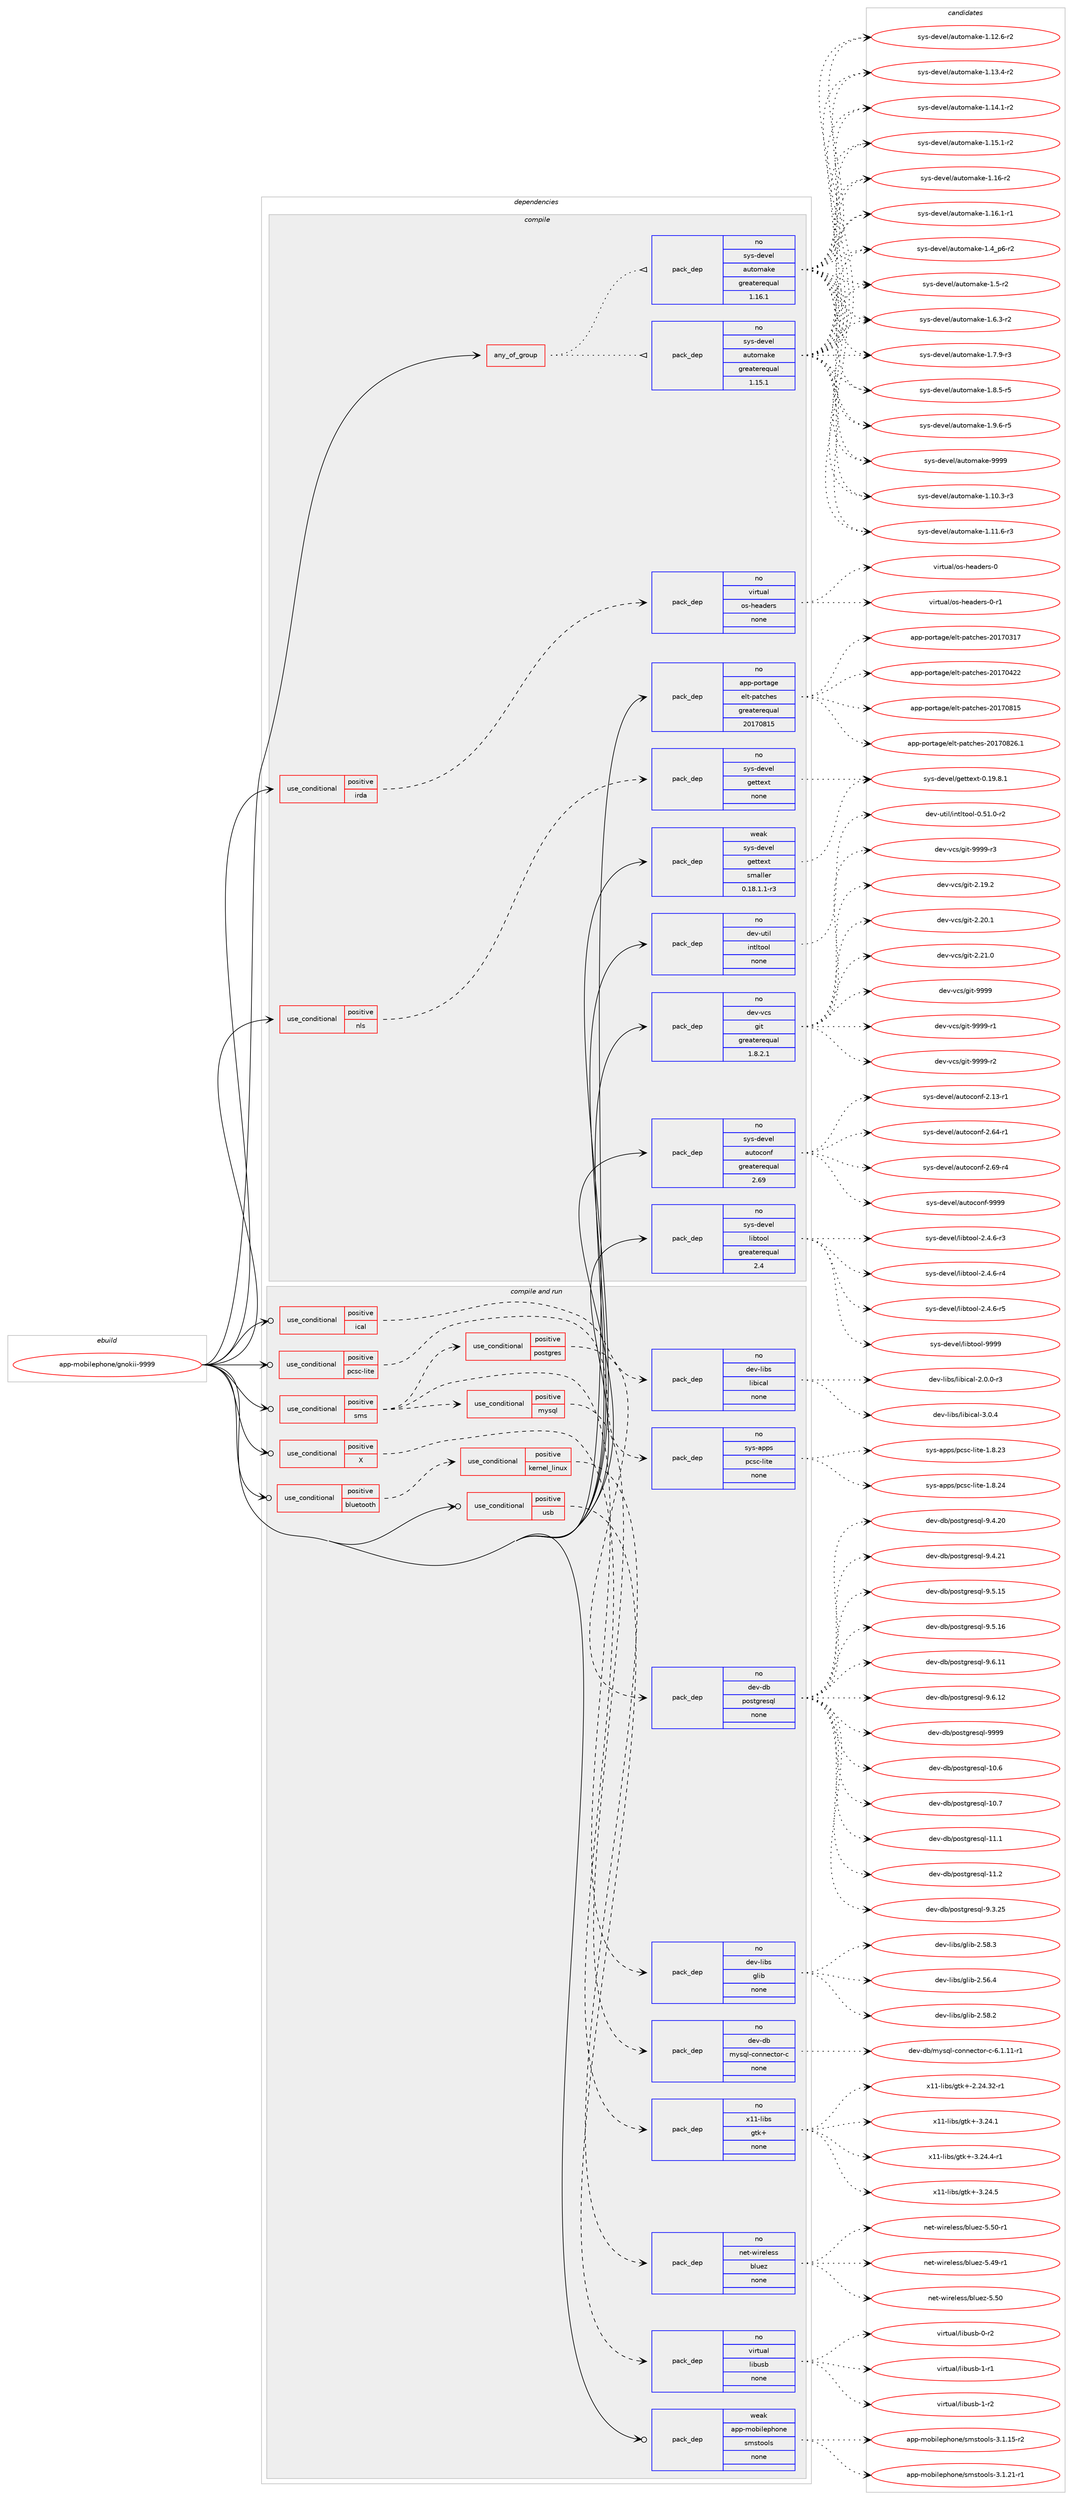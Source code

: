 digraph prolog {

# *************
# Graph options
# *************

newrank=true;
concentrate=true;
compound=true;
graph [rankdir=LR,fontname=Helvetica,fontsize=10,ranksep=1.5];#, ranksep=2.5, nodesep=0.2];
edge  [arrowhead=vee];
node  [fontname=Helvetica,fontsize=10];

# **********
# The ebuild
# **********

subgraph cluster_leftcol {
color=gray;
rank=same;
label=<<i>ebuild</i>>;
id [label="app-mobilephone/gnokii-9999", color=red, width=4, href="../app-mobilephone/gnokii-9999.svg"];
}

# ****************
# The dependencies
# ****************

subgraph cluster_midcol {
color=gray;
label=<<i>dependencies</i>>;
subgraph cluster_compile {
fillcolor="#eeeeee";
style=filled;
label=<<i>compile</i>>;
subgraph any19755 {
dependency1301975 [label=<<TABLE BORDER="0" CELLBORDER="1" CELLSPACING="0" CELLPADDING="4"><TR><TD CELLPADDING="10">any_of_group</TD></TR></TABLE>>, shape=none, color=red];subgraph pack927617 {
dependency1301976 [label=<<TABLE BORDER="0" CELLBORDER="1" CELLSPACING="0" CELLPADDING="4" WIDTH="220"><TR><TD ROWSPAN="6" CELLPADDING="30">pack_dep</TD></TR><TR><TD WIDTH="110">no</TD></TR><TR><TD>sys-devel</TD></TR><TR><TD>automake</TD></TR><TR><TD>greaterequal</TD></TR><TR><TD>1.16.1</TD></TR></TABLE>>, shape=none, color=blue];
}
dependency1301975:e -> dependency1301976:w [weight=20,style="dotted",arrowhead="oinv"];
subgraph pack927618 {
dependency1301977 [label=<<TABLE BORDER="0" CELLBORDER="1" CELLSPACING="0" CELLPADDING="4" WIDTH="220"><TR><TD ROWSPAN="6" CELLPADDING="30">pack_dep</TD></TR><TR><TD WIDTH="110">no</TD></TR><TR><TD>sys-devel</TD></TR><TR><TD>automake</TD></TR><TR><TD>greaterequal</TD></TR><TR><TD>1.15.1</TD></TR></TABLE>>, shape=none, color=blue];
}
dependency1301975:e -> dependency1301977:w [weight=20,style="dotted",arrowhead="oinv"];
}
id:e -> dependency1301975:w [weight=20,style="solid",arrowhead="vee"];
subgraph cond354061 {
dependency1301978 [label=<<TABLE BORDER="0" CELLBORDER="1" CELLSPACING="0" CELLPADDING="4"><TR><TD ROWSPAN="3" CELLPADDING="10">use_conditional</TD></TR><TR><TD>positive</TD></TR><TR><TD>irda</TD></TR></TABLE>>, shape=none, color=red];
subgraph pack927619 {
dependency1301979 [label=<<TABLE BORDER="0" CELLBORDER="1" CELLSPACING="0" CELLPADDING="4" WIDTH="220"><TR><TD ROWSPAN="6" CELLPADDING="30">pack_dep</TD></TR><TR><TD WIDTH="110">no</TD></TR><TR><TD>virtual</TD></TR><TR><TD>os-headers</TD></TR><TR><TD>none</TD></TR><TR><TD></TD></TR></TABLE>>, shape=none, color=blue];
}
dependency1301978:e -> dependency1301979:w [weight=20,style="dashed",arrowhead="vee"];
}
id:e -> dependency1301978:w [weight=20,style="solid",arrowhead="vee"];
subgraph cond354062 {
dependency1301980 [label=<<TABLE BORDER="0" CELLBORDER="1" CELLSPACING="0" CELLPADDING="4"><TR><TD ROWSPAN="3" CELLPADDING="10">use_conditional</TD></TR><TR><TD>positive</TD></TR><TR><TD>nls</TD></TR></TABLE>>, shape=none, color=red];
subgraph pack927620 {
dependency1301981 [label=<<TABLE BORDER="0" CELLBORDER="1" CELLSPACING="0" CELLPADDING="4" WIDTH="220"><TR><TD ROWSPAN="6" CELLPADDING="30">pack_dep</TD></TR><TR><TD WIDTH="110">no</TD></TR><TR><TD>sys-devel</TD></TR><TR><TD>gettext</TD></TR><TR><TD>none</TD></TR><TR><TD></TD></TR></TABLE>>, shape=none, color=blue];
}
dependency1301980:e -> dependency1301981:w [weight=20,style="dashed",arrowhead="vee"];
}
id:e -> dependency1301980:w [weight=20,style="solid",arrowhead="vee"];
subgraph pack927621 {
dependency1301982 [label=<<TABLE BORDER="0" CELLBORDER="1" CELLSPACING="0" CELLPADDING="4" WIDTH="220"><TR><TD ROWSPAN="6" CELLPADDING="30">pack_dep</TD></TR><TR><TD WIDTH="110">no</TD></TR><TR><TD>app-portage</TD></TR><TR><TD>elt-patches</TD></TR><TR><TD>greaterequal</TD></TR><TR><TD>20170815</TD></TR></TABLE>>, shape=none, color=blue];
}
id:e -> dependency1301982:w [weight=20,style="solid",arrowhead="vee"];
subgraph pack927622 {
dependency1301983 [label=<<TABLE BORDER="0" CELLBORDER="1" CELLSPACING="0" CELLPADDING="4" WIDTH="220"><TR><TD ROWSPAN="6" CELLPADDING="30">pack_dep</TD></TR><TR><TD WIDTH="110">no</TD></TR><TR><TD>dev-util</TD></TR><TR><TD>intltool</TD></TR><TR><TD>none</TD></TR><TR><TD></TD></TR></TABLE>>, shape=none, color=blue];
}
id:e -> dependency1301983:w [weight=20,style="solid",arrowhead="vee"];
subgraph pack927623 {
dependency1301984 [label=<<TABLE BORDER="0" CELLBORDER="1" CELLSPACING="0" CELLPADDING="4" WIDTH="220"><TR><TD ROWSPAN="6" CELLPADDING="30">pack_dep</TD></TR><TR><TD WIDTH="110">no</TD></TR><TR><TD>dev-vcs</TD></TR><TR><TD>git</TD></TR><TR><TD>greaterequal</TD></TR><TR><TD>1.8.2.1</TD></TR></TABLE>>, shape=none, color=blue];
}
id:e -> dependency1301984:w [weight=20,style="solid",arrowhead="vee"];
subgraph pack927624 {
dependency1301985 [label=<<TABLE BORDER="0" CELLBORDER="1" CELLSPACING="0" CELLPADDING="4" WIDTH="220"><TR><TD ROWSPAN="6" CELLPADDING="30">pack_dep</TD></TR><TR><TD WIDTH="110">no</TD></TR><TR><TD>sys-devel</TD></TR><TR><TD>autoconf</TD></TR><TR><TD>greaterequal</TD></TR><TR><TD>2.69</TD></TR></TABLE>>, shape=none, color=blue];
}
id:e -> dependency1301985:w [weight=20,style="solid",arrowhead="vee"];
subgraph pack927625 {
dependency1301986 [label=<<TABLE BORDER="0" CELLBORDER="1" CELLSPACING="0" CELLPADDING="4" WIDTH="220"><TR><TD ROWSPAN="6" CELLPADDING="30">pack_dep</TD></TR><TR><TD WIDTH="110">no</TD></TR><TR><TD>sys-devel</TD></TR><TR><TD>libtool</TD></TR><TR><TD>greaterequal</TD></TR><TR><TD>2.4</TD></TR></TABLE>>, shape=none, color=blue];
}
id:e -> dependency1301986:w [weight=20,style="solid",arrowhead="vee"];
subgraph pack927626 {
dependency1301987 [label=<<TABLE BORDER="0" CELLBORDER="1" CELLSPACING="0" CELLPADDING="4" WIDTH="220"><TR><TD ROWSPAN="6" CELLPADDING="30">pack_dep</TD></TR><TR><TD WIDTH="110">weak</TD></TR><TR><TD>sys-devel</TD></TR><TR><TD>gettext</TD></TR><TR><TD>smaller</TD></TR><TR><TD>0.18.1.1-r3</TD></TR></TABLE>>, shape=none, color=blue];
}
id:e -> dependency1301987:w [weight=20,style="solid",arrowhead="vee"];
}
subgraph cluster_compileandrun {
fillcolor="#eeeeee";
style=filled;
label=<<i>compile and run</i>>;
subgraph cond354063 {
dependency1301988 [label=<<TABLE BORDER="0" CELLBORDER="1" CELLSPACING="0" CELLPADDING="4"><TR><TD ROWSPAN="3" CELLPADDING="10">use_conditional</TD></TR><TR><TD>positive</TD></TR><TR><TD>X</TD></TR></TABLE>>, shape=none, color=red];
subgraph pack927627 {
dependency1301989 [label=<<TABLE BORDER="0" CELLBORDER="1" CELLSPACING="0" CELLPADDING="4" WIDTH="220"><TR><TD ROWSPAN="6" CELLPADDING="30">pack_dep</TD></TR><TR><TD WIDTH="110">no</TD></TR><TR><TD>x11-libs</TD></TR><TR><TD>gtk+</TD></TR><TR><TD>none</TD></TR><TR><TD></TD></TR></TABLE>>, shape=none, color=blue];
}
dependency1301988:e -> dependency1301989:w [weight=20,style="dashed",arrowhead="vee"];
}
id:e -> dependency1301988:w [weight=20,style="solid",arrowhead="odotvee"];
subgraph cond354064 {
dependency1301990 [label=<<TABLE BORDER="0" CELLBORDER="1" CELLSPACING="0" CELLPADDING="4"><TR><TD ROWSPAN="3" CELLPADDING="10">use_conditional</TD></TR><TR><TD>positive</TD></TR><TR><TD>bluetooth</TD></TR></TABLE>>, shape=none, color=red];
subgraph cond354065 {
dependency1301991 [label=<<TABLE BORDER="0" CELLBORDER="1" CELLSPACING="0" CELLPADDING="4"><TR><TD ROWSPAN="3" CELLPADDING="10">use_conditional</TD></TR><TR><TD>positive</TD></TR><TR><TD>kernel_linux</TD></TR></TABLE>>, shape=none, color=red];
subgraph pack927628 {
dependency1301992 [label=<<TABLE BORDER="0" CELLBORDER="1" CELLSPACING="0" CELLPADDING="4" WIDTH="220"><TR><TD ROWSPAN="6" CELLPADDING="30">pack_dep</TD></TR><TR><TD WIDTH="110">no</TD></TR><TR><TD>net-wireless</TD></TR><TR><TD>bluez</TD></TR><TR><TD>none</TD></TR><TR><TD></TD></TR></TABLE>>, shape=none, color=blue];
}
dependency1301991:e -> dependency1301992:w [weight=20,style="dashed",arrowhead="vee"];
}
dependency1301990:e -> dependency1301991:w [weight=20,style="dashed",arrowhead="vee"];
}
id:e -> dependency1301990:w [weight=20,style="solid",arrowhead="odotvee"];
subgraph cond354066 {
dependency1301993 [label=<<TABLE BORDER="0" CELLBORDER="1" CELLSPACING="0" CELLPADDING="4"><TR><TD ROWSPAN="3" CELLPADDING="10">use_conditional</TD></TR><TR><TD>positive</TD></TR><TR><TD>ical</TD></TR></TABLE>>, shape=none, color=red];
subgraph pack927629 {
dependency1301994 [label=<<TABLE BORDER="0" CELLBORDER="1" CELLSPACING="0" CELLPADDING="4" WIDTH="220"><TR><TD ROWSPAN="6" CELLPADDING="30">pack_dep</TD></TR><TR><TD WIDTH="110">no</TD></TR><TR><TD>dev-libs</TD></TR><TR><TD>libical</TD></TR><TR><TD>none</TD></TR><TR><TD></TD></TR></TABLE>>, shape=none, color=blue];
}
dependency1301993:e -> dependency1301994:w [weight=20,style="dashed",arrowhead="vee"];
}
id:e -> dependency1301993:w [weight=20,style="solid",arrowhead="odotvee"];
subgraph cond354067 {
dependency1301995 [label=<<TABLE BORDER="0" CELLBORDER="1" CELLSPACING="0" CELLPADDING="4"><TR><TD ROWSPAN="3" CELLPADDING="10">use_conditional</TD></TR><TR><TD>positive</TD></TR><TR><TD>pcsc-lite</TD></TR></TABLE>>, shape=none, color=red];
subgraph pack927630 {
dependency1301996 [label=<<TABLE BORDER="0" CELLBORDER="1" CELLSPACING="0" CELLPADDING="4" WIDTH="220"><TR><TD ROWSPAN="6" CELLPADDING="30">pack_dep</TD></TR><TR><TD WIDTH="110">no</TD></TR><TR><TD>sys-apps</TD></TR><TR><TD>pcsc-lite</TD></TR><TR><TD>none</TD></TR><TR><TD></TD></TR></TABLE>>, shape=none, color=blue];
}
dependency1301995:e -> dependency1301996:w [weight=20,style="dashed",arrowhead="vee"];
}
id:e -> dependency1301995:w [weight=20,style="solid",arrowhead="odotvee"];
subgraph cond354068 {
dependency1301997 [label=<<TABLE BORDER="0" CELLBORDER="1" CELLSPACING="0" CELLPADDING="4"><TR><TD ROWSPAN="3" CELLPADDING="10">use_conditional</TD></TR><TR><TD>positive</TD></TR><TR><TD>sms</TD></TR></TABLE>>, shape=none, color=red];
subgraph pack927631 {
dependency1301998 [label=<<TABLE BORDER="0" CELLBORDER="1" CELLSPACING="0" CELLPADDING="4" WIDTH="220"><TR><TD ROWSPAN="6" CELLPADDING="30">pack_dep</TD></TR><TR><TD WIDTH="110">no</TD></TR><TR><TD>dev-libs</TD></TR><TR><TD>glib</TD></TR><TR><TD>none</TD></TR><TR><TD></TD></TR></TABLE>>, shape=none, color=blue];
}
dependency1301997:e -> dependency1301998:w [weight=20,style="dashed",arrowhead="vee"];
subgraph cond354069 {
dependency1301999 [label=<<TABLE BORDER="0" CELLBORDER="1" CELLSPACING="0" CELLPADDING="4"><TR><TD ROWSPAN="3" CELLPADDING="10">use_conditional</TD></TR><TR><TD>positive</TD></TR><TR><TD>postgres</TD></TR></TABLE>>, shape=none, color=red];
subgraph pack927632 {
dependency1302000 [label=<<TABLE BORDER="0" CELLBORDER="1" CELLSPACING="0" CELLPADDING="4" WIDTH="220"><TR><TD ROWSPAN="6" CELLPADDING="30">pack_dep</TD></TR><TR><TD WIDTH="110">no</TD></TR><TR><TD>dev-db</TD></TR><TR><TD>postgresql</TD></TR><TR><TD>none</TD></TR><TR><TD></TD></TR></TABLE>>, shape=none, color=blue];
}
dependency1301999:e -> dependency1302000:w [weight=20,style="dashed",arrowhead="vee"];
}
dependency1301997:e -> dependency1301999:w [weight=20,style="dashed",arrowhead="vee"];
subgraph cond354070 {
dependency1302001 [label=<<TABLE BORDER="0" CELLBORDER="1" CELLSPACING="0" CELLPADDING="4"><TR><TD ROWSPAN="3" CELLPADDING="10">use_conditional</TD></TR><TR><TD>positive</TD></TR><TR><TD>mysql</TD></TR></TABLE>>, shape=none, color=red];
subgraph pack927633 {
dependency1302002 [label=<<TABLE BORDER="0" CELLBORDER="1" CELLSPACING="0" CELLPADDING="4" WIDTH="220"><TR><TD ROWSPAN="6" CELLPADDING="30">pack_dep</TD></TR><TR><TD WIDTH="110">no</TD></TR><TR><TD>dev-db</TD></TR><TR><TD>mysql-connector-c</TD></TR><TR><TD>none</TD></TR><TR><TD></TD></TR></TABLE>>, shape=none, color=blue];
}
dependency1302001:e -> dependency1302002:w [weight=20,style="dashed",arrowhead="vee"];
}
dependency1301997:e -> dependency1302001:w [weight=20,style="dashed",arrowhead="vee"];
}
id:e -> dependency1301997:w [weight=20,style="solid",arrowhead="odotvee"];
subgraph cond354071 {
dependency1302003 [label=<<TABLE BORDER="0" CELLBORDER="1" CELLSPACING="0" CELLPADDING="4"><TR><TD ROWSPAN="3" CELLPADDING="10">use_conditional</TD></TR><TR><TD>positive</TD></TR><TR><TD>usb</TD></TR></TABLE>>, shape=none, color=red];
subgraph pack927634 {
dependency1302004 [label=<<TABLE BORDER="0" CELLBORDER="1" CELLSPACING="0" CELLPADDING="4" WIDTH="220"><TR><TD ROWSPAN="6" CELLPADDING="30">pack_dep</TD></TR><TR><TD WIDTH="110">no</TD></TR><TR><TD>virtual</TD></TR><TR><TD>libusb</TD></TR><TR><TD>none</TD></TR><TR><TD></TD></TR></TABLE>>, shape=none, color=blue];
}
dependency1302003:e -> dependency1302004:w [weight=20,style="dashed",arrowhead="vee"];
}
id:e -> dependency1302003:w [weight=20,style="solid",arrowhead="odotvee"];
subgraph pack927635 {
dependency1302005 [label=<<TABLE BORDER="0" CELLBORDER="1" CELLSPACING="0" CELLPADDING="4" WIDTH="220"><TR><TD ROWSPAN="6" CELLPADDING="30">pack_dep</TD></TR><TR><TD WIDTH="110">weak</TD></TR><TR><TD>app-mobilephone</TD></TR><TR><TD>smstools</TD></TR><TR><TD>none</TD></TR><TR><TD></TD></TR></TABLE>>, shape=none, color=blue];
}
id:e -> dependency1302005:w [weight=20,style="solid",arrowhead="odotvee"];
}
subgraph cluster_run {
fillcolor="#eeeeee";
style=filled;
label=<<i>run</i>>;
}
}

# **************
# The candidates
# **************

subgraph cluster_choices {
rank=same;
color=gray;
label=<<i>candidates</i>>;

subgraph choice927617 {
color=black;
nodesep=1;
choice11512111545100101118101108479711711611110997107101454946494846514511451 [label="sys-devel/automake-1.10.3-r3", color=red, width=4,href="../sys-devel/automake-1.10.3-r3.svg"];
choice11512111545100101118101108479711711611110997107101454946494946544511451 [label="sys-devel/automake-1.11.6-r3", color=red, width=4,href="../sys-devel/automake-1.11.6-r3.svg"];
choice11512111545100101118101108479711711611110997107101454946495046544511450 [label="sys-devel/automake-1.12.6-r2", color=red, width=4,href="../sys-devel/automake-1.12.6-r2.svg"];
choice11512111545100101118101108479711711611110997107101454946495146524511450 [label="sys-devel/automake-1.13.4-r2", color=red, width=4,href="../sys-devel/automake-1.13.4-r2.svg"];
choice11512111545100101118101108479711711611110997107101454946495246494511450 [label="sys-devel/automake-1.14.1-r2", color=red, width=4,href="../sys-devel/automake-1.14.1-r2.svg"];
choice11512111545100101118101108479711711611110997107101454946495346494511450 [label="sys-devel/automake-1.15.1-r2", color=red, width=4,href="../sys-devel/automake-1.15.1-r2.svg"];
choice1151211154510010111810110847971171161111099710710145494649544511450 [label="sys-devel/automake-1.16-r2", color=red, width=4,href="../sys-devel/automake-1.16-r2.svg"];
choice11512111545100101118101108479711711611110997107101454946495446494511449 [label="sys-devel/automake-1.16.1-r1", color=red, width=4,href="../sys-devel/automake-1.16.1-r1.svg"];
choice115121115451001011181011084797117116111109971071014549465295112544511450 [label="sys-devel/automake-1.4_p6-r2", color=red, width=4,href="../sys-devel/automake-1.4_p6-r2.svg"];
choice11512111545100101118101108479711711611110997107101454946534511450 [label="sys-devel/automake-1.5-r2", color=red, width=4,href="../sys-devel/automake-1.5-r2.svg"];
choice115121115451001011181011084797117116111109971071014549465446514511450 [label="sys-devel/automake-1.6.3-r2", color=red, width=4,href="../sys-devel/automake-1.6.3-r2.svg"];
choice115121115451001011181011084797117116111109971071014549465546574511451 [label="sys-devel/automake-1.7.9-r3", color=red, width=4,href="../sys-devel/automake-1.7.9-r3.svg"];
choice115121115451001011181011084797117116111109971071014549465646534511453 [label="sys-devel/automake-1.8.5-r5", color=red, width=4,href="../sys-devel/automake-1.8.5-r5.svg"];
choice115121115451001011181011084797117116111109971071014549465746544511453 [label="sys-devel/automake-1.9.6-r5", color=red, width=4,href="../sys-devel/automake-1.9.6-r5.svg"];
choice115121115451001011181011084797117116111109971071014557575757 [label="sys-devel/automake-9999", color=red, width=4,href="../sys-devel/automake-9999.svg"];
dependency1301976:e -> choice11512111545100101118101108479711711611110997107101454946494846514511451:w [style=dotted,weight="100"];
dependency1301976:e -> choice11512111545100101118101108479711711611110997107101454946494946544511451:w [style=dotted,weight="100"];
dependency1301976:e -> choice11512111545100101118101108479711711611110997107101454946495046544511450:w [style=dotted,weight="100"];
dependency1301976:e -> choice11512111545100101118101108479711711611110997107101454946495146524511450:w [style=dotted,weight="100"];
dependency1301976:e -> choice11512111545100101118101108479711711611110997107101454946495246494511450:w [style=dotted,weight="100"];
dependency1301976:e -> choice11512111545100101118101108479711711611110997107101454946495346494511450:w [style=dotted,weight="100"];
dependency1301976:e -> choice1151211154510010111810110847971171161111099710710145494649544511450:w [style=dotted,weight="100"];
dependency1301976:e -> choice11512111545100101118101108479711711611110997107101454946495446494511449:w [style=dotted,weight="100"];
dependency1301976:e -> choice115121115451001011181011084797117116111109971071014549465295112544511450:w [style=dotted,weight="100"];
dependency1301976:e -> choice11512111545100101118101108479711711611110997107101454946534511450:w [style=dotted,weight="100"];
dependency1301976:e -> choice115121115451001011181011084797117116111109971071014549465446514511450:w [style=dotted,weight="100"];
dependency1301976:e -> choice115121115451001011181011084797117116111109971071014549465546574511451:w [style=dotted,weight="100"];
dependency1301976:e -> choice115121115451001011181011084797117116111109971071014549465646534511453:w [style=dotted,weight="100"];
dependency1301976:e -> choice115121115451001011181011084797117116111109971071014549465746544511453:w [style=dotted,weight="100"];
dependency1301976:e -> choice115121115451001011181011084797117116111109971071014557575757:w [style=dotted,weight="100"];
}
subgraph choice927618 {
color=black;
nodesep=1;
choice11512111545100101118101108479711711611110997107101454946494846514511451 [label="sys-devel/automake-1.10.3-r3", color=red, width=4,href="../sys-devel/automake-1.10.3-r3.svg"];
choice11512111545100101118101108479711711611110997107101454946494946544511451 [label="sys-devel/automake-1.11.6-r3", color=red, width=4,href="../sys-devel/automake-1.11.6-r3.svg"];
choice11512111545100101118101108479711711611110997107101454946495046544511450 [label="sys-devel/automake-1.12.6-r2", color=red, width=4,href="../sys-devel/automake-1.12.6-r2.svg"];
choice11512111545100101118101108479711711611110997107101454946495146524511450 [label="sys-devel/automake-1.13.4-r2", color=red, width=4,href="../sys-devel/automake-1.13.4-r2.svg"];
choice11512111545100101118101108479711711611110997107101454946495246494511450 [label="sys-devel/automake-1.14.1-r2", color=red, width=4,href="../sys-devel/automake-1.14.1-r2.svg"];
choice11512111545100101118101108479711711611110997107101454946495346494511450 [label="sys-devel/automake-1.15.1-r2", color=red, width=4,href="../sys-devel/automake-1.15.1-r2.svg"];
choice1151211154510010111810110847971171161111099710710145494649544511450 [label="sys-devel/automake-1.16-r2", color=red, width=4,href="../sys-devel/automake-1.16-r2.svg"];
choice11512111545100101118101108479711711611110997107101454946495446494511449 [label="sys-devel/automake-1.16.1-r1", color=red, width=4,href="../sys-devel/automake-1.16.1-r1.svg"];
choice115121115451001011181011084797117116111109971071014549465295112544511450 [label="sys-devel/automake-1.4_p6-r2", color=red, width=4,href="../sys-devel/automake-1.4_p6-r2.svg"];
choice11512111545100101118101108479711711611110997107101454946534511450 [label="sys-devel/automake-1.5-r2", color=red, width=4,href="../sys-devel/automake-1.5-r2.svg"];
choice115121115451001011181011084797117116111109971071014549465446514511450 [label="sys-devel/automake-1.6.3-r2", color=red, width=4,href="../sys-devel/automake-1.6.3-r2.svg"];
choice115121115451001011181011084797117116111109971071014549465546574511451 [label="sys-devel/automake-1.7.9-r3", color=red, width=4,href="../sys-devel/automake-1.7.9-r3.svg"];
choice115121115451001011181011084797117116111109971071014549465646534511453 [label="sys-devel/automake-1.8.5-r5", color=red, width=4,href="../sys-devel/automake-1.8.5-r5.svg"];
choice115121115451001011181011084797117116111109971071014549465746544511453 [label="sys-devel/automake-1.9.6-r5", color=red, width=4,href="../sys-devel/automake-1.9.6-r5.svg"];
choice115121115451001011181011084797117116111109971071014557575757 [label="sys-devel/automake-9999", color=red, width=4,href="../sys-devel/automake-9999.svg"];
dependency1301977:e -> choice11512111545100101118101108479711711611110997107101454946494846514511451:w [style=dotted,weight="100"];
dependency1301977:e -> choice11512111545100101118101108479711711611110997107101454946494946544511451:w [style=dotted,weight="100"];
dependency1301977:e -> choice11512111545100101118101108479711711611110997107101454946495046544511450:w [style=dotted,weight="100"];
dependency1301977:e -> choice11512111545100101118101108479711711611110997107101454946495146524511450:w [style=dotted,weight="100"];
dependency1301977:e -> choice11512111545100101118101108479711711611110997107101454946495246494511450:w [style=dotted,weight="100"];
dependency1301977:e -> choice11512111545100101118101108479711711611110997107101454946495346494511450:w [style=dotted,weight="100"];
dependency1301977:e -> choice1151211154510010111810110847971171161111099710710145494649544511450:w [style=dotted,weight="100"];
dependency1301977:e -> choice11512111545100101118101108479711711611110997107101454946495446494511449:w [style=dotted,weight="100"];
dependency1301977:e -> choice115121115451001011181011084797117116111109971071014549465295112544511450:w [style=dotted,weight="100"];
dependency1301977:e -> choice11512111545100101118101108479711711611110997107101454946534511450:w [style=dotted,weight="100"];
dependency1301977:e -> choice115121115451001011181011084797117116111109971071014549465446514511450:w [style=dotted,weight="100"];
dependency1301977:e -> choice115121115451001011181011084797117116111109971071014549465546574511451:w [style=dotted,weight="100"];
dependency1301977:e -> choice115121115451001011181011084797117116111109971071014549465646534511453:w [style=dotted,weight="100"];
dependency1301977:e -> choice115121115451001011181011084797117116111109971071014549465746544511453:w [style=dotted,weight="100"];
dependency1301977:e -> choice115121115451001011181011084797117116111109971071014557575757:w [style=dotted,weight="100"];
}
subgraph choice927619 {
color=black;
nodesep=1;
choice118105114116117971084711111545104101971001011141154548 [label="virtual/os-headers-0", color=red, width=4,href="../virtual/os-headers-0.svg"];
choice1181051141161179710847111115451041019710010111411545484511449 [label="virtual/os-headers-0-r1", color=red, width=4,href="../virtual/os-headers-0-r1.svg"];
dependency1301979:e -> choice118105114116117971084711111545104101971001011141154548:w [style=dotted,weight="100"];
dependency1301979:e -> choice1181051141161179710847111115451041019710010111411545484511449:w [style=dotted,weight="100"];
}
subgraph choice927620 {
color=black;
nodesep=1;
choice1151211154510010111810110847103101116116101120116454846495746564649 [label="sys-devel/gettext-0.19.8.1", color=red, width=4,href="../sys-devel/gettext-0.19.8.1.svg"];
dependency1301981:e -> choice1151211154510010111810110847103101116116101120116454846495746564649:w [style=dotted,weight="100"];
}
subgraph choice927621 {
color=black;
nodesep=1;
choice97112112451121111141169710310147101108116451129711699104101115455048495548514955 [label="app-portage/elt-patches-20170317", color=red, width=4,href="../app-portage/elt-patches-20170317.svg"];
choice97112112451121111141169710310147101108116451129711699104101115455048495548525050 [label="app-portage/elt-patches-20170422", color=red, width=4,href="../app-portage/elt-patches-20170422.svg"];
choice97112112451121111141169710310147101108116451129711699104101115455048495548564953 [label="app-portage/elt-patches-20170815", color=red, width=4,href="../app-portage/elt-patches-20170815.svg"];
choice971121124511211111411697103101471011081164511297116991041011154550484955485650544649 [label="app-portage/elt-patches-20170826.1", color=red, width=4,href="../app-portage/elt-patches-20170826.1.svg"];
dependency1301982:e -> choice97112112451121111141169710310147101108116451129711699104101115455048495548514955:w [style=dotted,weight="100"];
dependency1301982:e -> choice97112112451121111141169710310147101108116451129711699104101115455048495548525050:w [style=dotted,weight="100"];
dependency1301982:e -> choice97112112451121111141169710310147101108116451129711699104101115455048495548564953:w [style=dotted,weight="100"];
dependency1301982:e -> choice971121124511211111411697103101471011081164511297116991041011154550484955485650544649:w [style=dotted,weight="100"];
}
subgraph choice927622 {
color=black;
nodesep=1;
choice1001011184511711610510847105110116108116111111108454846534946484511450 [label="dev-util/intltool-0.51.0-r2", color=red, width=4,href="../dev-util/intltool-0.51.0-r2.svg"];
dependency1301983:e -> choice1001011184511711610510847105110116108116111111108454846534946484511450:w [style=dotted,weight="100"];
}
subgraph choice927623 {
color=black;
nodesep=1;
choice10010111845118991154710310511645504649574650 [label="dev-vcs/git-2.19.2", color=red, width=4,href="../dev-vcs/git-2.19.2.svg"];
choice10010111845118991154710310511645504650484649 [label="dev-vcs/git-2.20.1", color=red, width=4,href="../dev-vcs/git-2.20.1.svg"];
choice10010111845118991154710310511645504650494648 [label="dev-vcs/git-2.21.0", color=red, width=4,href="../dev-vcs/git-2.21.0.svg"];
choice1001011184511899115471031051164557575757 [label="dev-vcs/git-9999", color=red, width=4,href="../dev-vcs/git-9999.svg"];
choice10010111845118991154710310511645575757574511449 [label="dev-vcs/git-9999-r1", color=red, width=4,href="../dev-vcs/git-9999-r1.svg"];
choice10010111845118991154710310511645575757574511450 [label="dev-vcs/git-9999-r2", color=red, width=4,href="../dev-vcs/git-9999-r2.svg"];
choice10010111845118991154710310511645575757574511451 [label="dev-vcs/git-9999-r3", color=red, width=4,href="../dev-vcs/git-9999-r3.svg"];
dependency1301984:e -> choice10010111845118991154710310511645504649574650:w [style=dotted,weight="100"];
dependency1301984:e -> choice10010111845118991154710310511645504650484649:w [style=dotted,weight="100"];
dependency1301984:e -> choice10010111845118991154710310511645504650494648:w [style=dotted,weight="100"];
dependency1301984:e -> choice1001011184511899115471031051164557575757:w [style=dotted,weight="100"];
dependency1301984:e -> choice10010111845118991154710310511645575757574511449:w [style=dotted,weight="100"];
dependency1301984:e -> choice10010111845118991154710310511645575757574511450:w [style=dotted,weight="100"];
dependency1301984:e -> choice10010111845118991154710310511645575757574511451:w [style=dotted,weight="100"];
}
subgraph choice927624 {
color=black;
nodesep=1;
choice1151211154510010111810110847971171161119911111010245504649514511449 [label="sys-devel/autoconf-2.13-r1", color=red, width=4,href="../sys-devel/autoconf-2.13-r1.svg"];
choice1151211154510010111810110847971171161119911111010245504654524511449 [label="sys-devel/autoconf-2.64-r1", color=red, width=4,href="../sys-devel/autoconf-2.64-r1.svg"];
choice1151211154510010111810110847971171161119911111010245504654574511452 [label="sys-devel/autoconf-2.69-r4", color=red, width=4,href="../sys-devel/autoconf-2.69-r4.svg"];
choice115121115451001011181011084797117116111991111101024557575757 [label="sys-devel/autoconf-9999", color=red, width=4,href="../sys-devel/autoconf-9999.svg"];
dependency1301985:e -> choice1151211154510010111810110847971171161119911111010245504649514511449:w [style=dotted,weight="100"];
dependency1301985:e -> choice1151211154510010111810110847971171161119911111010245504654524511449:w [style=dotted,weight="100"];
dependency1301985:e -> choice1151211154510010111810110847971171161119911111010245504654574511452:w [style=dotted,weight="100"];
dependency1301985:e -> choice115121115451001011181011084797117116111991111101024557575757:w [style=dotted,weight="100"];
}
subgraph choice927625 {
color=black;
nodesep=1;
choice1151211154510010111810110847108105981161111111084550465246544511451 [label="sys-devel/libtool-2.4.6-r3", color=red, width=4,href="../sys-devel/libtool-2.4.6-r3.svg"];
choice1151211154510010111810110847108105981161111111084550465246544511452 [label="sys-devel/libtool-2.4.6-r4", color=red, width=4,href="../sys-devel/libtool-2.4.6-r4.svg"];
choice1151211154510010111810110847108105981161111111084550465246544511453 [label="sys-devel/libtool-2.4.6-r5", color=red, width=4,href="../sys-devel/libtool-2.4.6-r5.svg"];
choice1151211154510010111810110847108105981161111111084557575757 [label="sys-devel/libtool-9999", color=red, width=4,href="../sys-devel/libtool-9999.svg"];
dependency1301986:e -> choice1151211154510010111810110847108105981161111111084550465246544511451:w [style=dotted,weight="100"];
dependency1301986:e -> choice1151211154510010111810110847108105981161111111084550465246544511452:w [style=dotted,weight="100"];
dependency1301986:e -> choice1151211154510010111810110847108105981161111111084550465246544511453:w [style=dotted,weight="100"];
dependency1301986:e -> choice1151211154510010111810110847108105981161111111084557575757:w [style=dotted,weight="100"];
}
subgraph choice927626 {
color=black;
nodesep=1;
choice1151211154510010111810110847103101116116101120116454846495746564649 [label="sys-devel/gettext-0.19.8.1", color=red, width=4,href="../sys-devel/gettext-0.19.8.1.svg"];
dependency1301987:e -> choice1151211154510010111810110847103101116116101120116454846495746564649:w [style=dotted,weight="100"];
}
subgraph choice927627 {
color=black;
nodesep=1;
choice12049494510810598115471031161074345504650524651504511449 [label="x11-libs/gtk+-2.24.32-r1", color=red, width=4,href="../x11-libs/gtk+-2.24.32-r1.svg"];
choice12049494510810598115471031161074345514650524649 [label="x11-libs/gtk+-3.24.1", color=red, width=4,href="../x11-libs/gtk+-3.24.1.svg"];
choice120494945108105981154710311610743455146505246524511449 [label="x11-libs/gtk+-3.24.4-r1", color=red, width=4,href="../x11-libs/gtk+-3.24.4-r1.svg"];
choice12049494510810598115471031161074345514650524653 [label="x11-libs/gtk+-3.24.5", color=red, width=4,href="../x11-libs/gtk+-3.24.5.svg"];
dependency1301989:e -> choice12049494510810598115471031161074345504650524651504511449:w [style=dotted,weight="100"];
dependency1301989:e -> choice12049494510810598115471031161074345514650524649:w [style=dotted,weight="100"];
dependency1301989:e -> choice120494945108105981154710311610743455146505246524511449:w [style=dotted,weight="100"];
dependency1301989:e -> choice12049494510810598115471031161074345514650524653:w [style=dotted,weight="100"];
}
subgraph choice927628 {
color=black;
nodesep=1;
choice11010111645119105114101108101115115479810811710112245534652574511449 [label="net-wireless/bluez-5.49-r1", color=red, width=4,href="../net-wireless/bluez-5.49-r1.svg"];
choice1101011164511910511410110810111511547981081171011224553465348 [label="net-wireless/bluez-5.50", color=red, width=4,href="../net-wireless/bluez-5.50.svg"];
choice11010111645119105114101108101115115479810811710112245534653484511449 [label="net-wireless/bluez-5.50-r1", color=red, width=4,href="../net-wireless/bluez-5.50-r1.svg"];
dependency1301992:e -> choice11010111645119105114101108101115115479810811710112245534652574511449:w [style=dotted,weight="100"];
dependency1301992:e -> choice1101011164511910511410110810111511547981081171011224553465348:w [style=dotted,weight="100"];
dependency1301992:e -> choice11010111645119105114101108101115115479810811710112245534653484511449:w [style=dotted,weight="100"];
}
subgraph choice927629 {
color=black;
nodesep=1;
choice1001011184510810598115471081059810599971084550464846484511451 [label="dev-libs/libical-2.0.0-r3", color=red, width=4,href="../dev-libs/libical-2.0.0-r3.svg"];
choice100101118451081059811547108105981059997108455146484652 [label="dev-libs/libical-3.0.4", color=red, width=4,href="../dev-libs/libical-3.0.4.svg"];
dependency1301994:e -> choice1001011184510810598115471081059810599971084550464846484511451:w [style=dotted,weight="100"];
dependency1301994:e -> choice100101118451081059811547108105981059997108455146484652:w [style=dotted,weight="100"];
}
subgraph choice927630 {
color=black;
nodesep=1;
choice11512111545971121121154711299115994510810511610145494656465051 [label="sys-apps/pcsc-lite-1.8.23", color=red, width=4,href="../sys-apps/pcsc-lite-1.8.23.svg"];
choice11512111545971121121154711299115994510810511610145494656465052 [label="sys-apps/pcsc-lite-1.8.24", color=red, width=4,href="../sys-apps/pcsc-lite-1.8.24.svg"];
dependency1301996:e -> choice11512111545971121121154711299115994510810511610145494656465051:w [style=dotted,weight="100"];
dependency1301996:e -> choice11512111545971121121154711299115994510810511610145494656465052:w [style=dotted,weight="100"];
}
subgraph choice927631 {
color=black;
nodesep=1;
choice1001011184510810598115471031081059845504653544652 [label="dev-libs/glib-2.56.4", color=red, width=4,href="../dev-libs/glib-2.56.4.svg"];
choice1001011184510810598115471031081059845504653564650 [label="dev-libs/glib-2.58.2", color=red, width=4,href="../dev-libs/glib-2.58.2.svg"];
choice1001011184510810598115471031081059845504653564651 [label="dev-libs/glib-2.58.3", color=red, width=4,href="../dev-libs/glib-2.58.3.svg"];
dependency1301998:e -> choice1001011184510810598115471031081059845504653544652:w [style=dotted,weight="100"];
dependency1301998:e -> choice1001011184510810598115471031081059845504653564650:w [style=dotted,weight="100"];
dependency1301998:e -> choice1001011184510810598115471031081059845504653564651:w [style=dotted,weight="100"];
}
subgraph choice927632 {
color=black;
nodesep=1;
choice1001011184510098471121111151161031141011151131084549484654 [label="dev-db/postgresql-10.6", color=red, width=4,href="../dev-db/postgresql-10.6.svg"];
choice1001011184510098471121111151161031141011151131084549484655 [label="dev-db/postgresql-10.7", color=red, width=4,href="../dev-db/postgresql-10.7.svg"];
choice1001011184510098471121111151161031141011151131084549494649 [label="dev-db/postgresql-11.1", color=red, width=4,href="../dev-db/postgresql-11.1.svg"];
choice1001011184510098471121111151161031141011151131084549494650 [label="dev-db/postgresql-11.2", color=red, width=4,href="../dev-db/postgresql-11.2.svg"];
choice10010111845100984711211111511610311410111511310845574651465053 [label="dev-db/postgresql-9.3.25", color=red, width=4,href="../dev-db/postgresql-9.3.25.svg"];
choice10010111845100984711211111511610311410111511310845574652465048 [label="dev-db/postgresql-9.4.20", color=red, width=4,href="../dev-db/postgresql-9.4.20.svg"];
choice10010111845100984711211111511610311410111511310845574652465049 [label="dev-db/postgresql-9.4.21", color=red, width=4,href="../dev-db/postgresql-9.4.21.svg"];
choice10010111845100984711211111511610311410111511310845574653464953 [label="dev-db/postgresql-9.5.15", color=red, width=4,href="../dev-db/postgresql-9.5.15.svg"];
choice10010111845100984711211111511610311410111511310845574653464954 [label="dev-db/postgresql-9.5.16", color=red, width=4,href="../dev-db/postgresql-9.5.16.svg"];
choice10010111845100984711211111511610311410111511310845574654464949 [label="dev-db/postgresql-9.6.11", color=red, width=4,href="../dev-db/postgresql-9.6.11.svg"];
choice10010111845100984711211111511610311410111511310845574654464950 [label="dev-db/postgresql-9.6.12", color=red, width=4,href="../dev-db/postgresql-9.6.12.svg"];
choice1001011184510098471121111151161031141011151131084557575757 [label="dev-db/postgresql-9999", color=red, width=4,href="../dev-db/postgresql-9999.svg"];
dependency1302000:e -> choice1001011184510098471121111151161031141011151131084549484654:w [style=dotted,weight="100"];
dependency1302000:e -> choice1001011184510098471121111151161031141011151131084549484655:w [style=dotted,weight="100"];
dependency1302000:e -> choice1001011184510098471121111151161031141011151131084549494649:w [style=dotted,weight="100"];
dependency1302000:e -> choice1001011184510098471121111151161031141011151131084549494650:w [style=dotted,weight="100"];
dependency1302000:e -> choice10010111845100984711211111511610311410111511310845574651465053:w [style=dotted,weight="100"];
dependency1302000:e -> choice10010111845100984711211111511610311410111511310845574652465048:w [style=dotted,weight="100"];
dependency1302000:e -> choice10010111845100984711211111511610311410111511310845574652465049:w [style=dotted,weight="100"];
dependency1302000:e -> choice10010111845100984711211111511610311410111511310845574653464953:w [style=dotted,weight="100"];
dependency1302000:e -> choice10010111845100984711211111511610311410111511310845574653464954:w [style=dotted,weight="100"];
dependency1302000:e -> choice10010111845100984711211111511610311410111511310845574654464949:w [style=dotted,weight="100"];
dependency1302000:e -> choice10010111845100984711211111511610311410111511310845574654464950:w [style=dotted,weight="100"];
dependency1302000:e -> choice1001011184510098471121111151161031141011151131084557575757:w [style=dotted,weight="100"];
}
subgraph choice927633 {
color=black;
nodesep=1;
choice1001011184510098471091211151131084599111110110101991161111144599455446494649494511449 [label="dev-db/mysql-connector-c-6.1.11-r1", color=red, width=4,href="../dev-db/mysql-connector-c-6.1.11-r1.svg"];
dependency1302002:e -> choice1001011184510098471091211151131084599111110110101991161111144599455446494649494511449:w [style=dotted,weight="100"];
}
subgraph choice927634 {
color=black;
nodesep=1;
choice1181051141161179710847108105981171159845484511450 [label="virtual/libusb-0-r2", color=red, width=4,href="../virtual/libusb-0-r2.svg"];
choice1181051141161179710847108105981171159845494511449 [label="virtual/libusb-1-r1", color=red, width=4,href="../virtual/libusb-1-r1.svg"];
choice1181051141161179710847108105981171159845494511450 [label="virtual/libusb-1-r2", color=red, width=4,href="../virtual/libusb-1-r2.svg"];
dependency1302004:e -> choice1181051141161179710847108105981171159845484511450:w [style=dotted,weight="100"];
dependency1302004:e -> choice1181051141161179710847108105981171159845494511449:w [style=dotted,weight="100"];
dependency1302004:e -> choice1181051141161179710847108105981171159845494511450:w [style=dotted,weight="100"];
}
subgraph choice927635 {
color=black;
nodesep=1;
choice97112112451091119810510810111210411111010147115109115116111111108115455146494649534511450 [label="app-mobilephone/smstools-3.1.15-r2", color=red, width=4,href="../app-mobilephone/smstools-3.1.15-r2.svg"];
choice97112112451091119810510810111210411111010147115109115116111111108115455146494650494511449 [label="app-mobilephone/smstools-3.1.21-r1", color=red, width=4,href="../app-mobilephone/smstools-3.1.21-r1.svg"];
dependency1302005:e -> choice97112112451091119810510810111210411111010147115109115116111111108115455146494649534511450:w [style=dotted,weight="100"];
dependency1302005:e -> choice97112112451091119810510810111210411111010147115109115116111111108115455146494650494511449:w [style=dotted,weight="100"];
}
}

}
